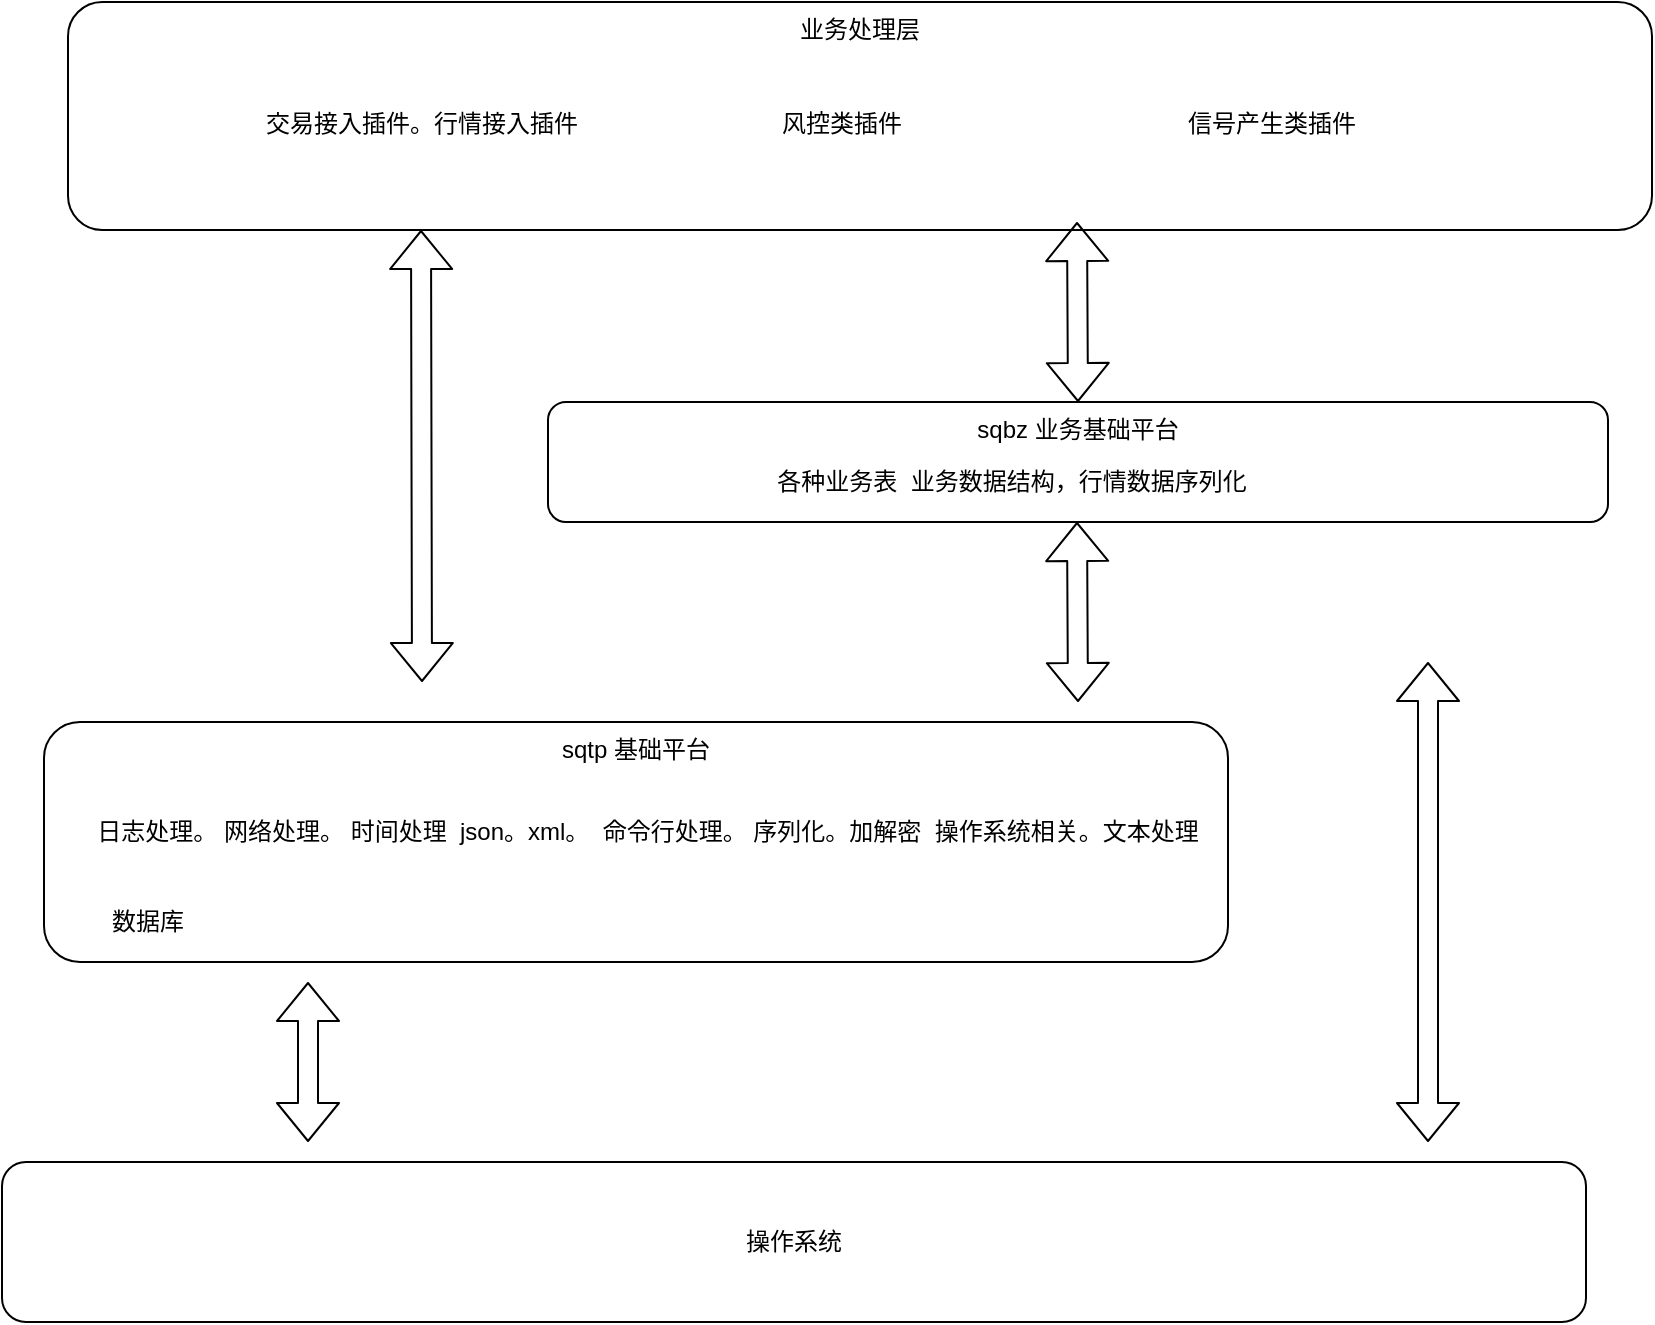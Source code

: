 <mxfile version="12.2.4" pages="3"><diagram id="7Nq6Tu6_vvszSTIqNM_b" name="结构图"><mxGraphModel dx="802" dy="525" grid="1" gridSize="10" guides="1" tooltips="1" connect="1" arrows="1" fold="1" page="1" pageScale="1" pageWidth="827" pageHeight="1169" math="0" shadow="0"><root><mxCell id="buID4wp8DtZt2juwBsIL-0"/><mxCell id="buID4wp8DtZt2juwBsIL-1" parent="buID4wp8DtZt2juwBsIL-0"/><mxCell id="I9YB4ZsYc3gGOS2i0dKD-0" value="sqtp 基础平台" style="rounded=1;whiteSpace=wrap;html=1;verticalAlign=top;" parent="buID4wp8DtZt2juwBsIL-1" vertex="1"><mxGeometry x="38" y="760" width="592" height="120" as="geometry"/></mxCell><mxCell id="I9YB4ZsYc3gGOS2i0dKD-1" value="操作系统" style="rounded=1;whiteSpace=wrap;html=1;" parent="buID4wp8DtZt2juwBsIL-1" vertex="1"><mxGeometry x="17" y="980" width="792" height="80" as="geometry"/></mxCell><mxCell id="I9YB4ZsYc3gGOS2i0dKD-2" value="sqbz 业务基础平台" style="rounded=1;whiteSpace=wrap;html=1;verticalAlign=top;" parent="buID4wp8DtZt2juwBsIL-1" vertex="1"><mxGeometry x="290" y="600" width="530" height="60" as="geometry"/></mxCell><mxCell id="I9YB4ZsYc3gGOS2i0dKD-3" value="业务处理层" style="rounded=1;whiteSpace=wrap;html=1;align=center;labelPosition=center;verticalLabelPosition=middle;verticalAlign=top;horizontal=1;" parent="buID4wp8DtZt2juwBsIL-1" vertex="1"><mxGeometry x="50" y="400" width="792" height="114" as="geometry"/></mxCell><mxCell id="I9YB4ZsYc3gGOS2i0dKD-6" value="日志处理。 网络处理。 时间处理&amp;nbsp; json。xml。&amp;nbsp; 命令行处理。 序列化。加解密&amp;nbsp; 操作系统相关。文本处理" style="text;html=1;strokeColor=none;fillColor=none;align=center;verticalAlign=middle;whiteSpace=wrap;rounded=0;" parent="buID4wp8DtZt2juwBsIL-1" vertex="1"><mxGeometry x="60" y="792.5" width="560" height="45" as="geometry"/></mxCell><mxCell id="I9YB4ZsYc3gGOS2i0dKD-8" value="数据库" style="text;html=1;strokeColor=none;fillColor=none;align=center;verticalAlign=middle;whiteSpace=wrap;rounded=0;" parent="buID4wp8DtZt2juwBsIL-1" vertex="1"><mxGeometry x="70" y="850" width="40" height="20" as="geometry"/></mxCell><mxCell id="I9YB4ZsYc3gGOS2i0dKD-10" value="各种业务表&amp;nbsp; 业务数据结构，行情数据序列化" style="text;html=1;strokeColor=none;fillColor=none;align=center;verticalAlign=middle;whiteSpace=wrap;rounded=0;" parent="buID4wp8DtZt2juwBsIL-1" vertex="1"><mxGeometry x="334" y="630" width="376" height="20" as="geometry"/></mxCell><mxCell id="I9YB4ZsYc3gGOS2i0dKD-11" value="交易接入插件。行情接入插件" style="text;html=1;strokeColor=none;fillColor=none;align=center;verticalAlign=middle;whiteSpace=wrap;rounded=0;" parent="buID4wp8DtZt2juwBsIL-1" vertex="1"><mxGeometry x="72" y="451" width="310" height="20" as="geometry"/></mxCell><mxCell id="I9YB4ZsYc3gGOS2i0dKD-14" value="风控类插件" style="text;html=1;strokeColor=none;fillColor=none;align=center;verticalAlign=middle;whiteSpace=wrap;rounded=0;" parent="buID4wp8DtZt2juwBsIL-1" vertex="1"><mxGeometry x="372" y="451" width="130" height="20" as="geometry"/></mxCell><mxCell id="I9YB4ZsYc3gGOS2i0dKD-15" value="信号产生类插件" style="text;html=1;strokeColor=none;fillColor=none;align=center;verticalAlign=middle;whiteSpace=wrap;rounded=0;" parent="buID4wp8DtZt2juwBsIL-1" vertex="1"><mxGeometry x="592" y="451" width="120" height="20" as="geometry"/></mxCell><mxCell id="tW6ji-CNo79guSRj65kI-0" value="" style="shape=flexArrow;endArrow=classic;startArrow=classic;html=1;" parent="buID4wp8DtZt2juwBsIL-1" edge="1"><mxGeometry width="50" height="50" relative="1" as="geometry"><mxPoint x="170" y="970" as="sourcePoint"/><mxPoint x="170" y="890" as="targetPoint"/></mxGeometry></mxCell><mxCell id="tW6ji-CNo79guSRj65kI-1" value="" style="shape=flexArrow;endArrow=classic;startArrow=classic;html=1;" parent="buID4wp8DtZt2juwBsIL-1" edge="1"><mxGeometry width="50" height="50" relative="1" as="geometry"><mxPoint x="730" y="970" as="sourcePoint"/><mxPoint x="730" y="730" as="targetPoint"/></mxGeometry></mxCell><mxCell id="tW6ji-CNo79guSRj65kI-2" value="" style="shape=flexArrow;endArrow=classic;startArrow=classic;html=1;" parent="buID4wp8DtZt2juwBsIL-1" edge="1"><mxGeometry width="50" height="50" relative="1" as="geometry"><mxPoint x="555" y="600" as="sourcePoint"/><mxPoint x="554.5" y="510" as="targetPoint"/></mxGeometry></mxCell><mxCell id="tW6ji-CNo79guSRj65kI-3" value="" style="shape=flexArrow;endArrow=classic;startArrow=classic;html=1;" parent="buID4wp8DtZt2juwBsIL-1" edge="1"><mxGeometry width="50" height="50" relative="1" as="geometry"><mxPoint x="227" y="740" as="sourcePoint"/><mxPoint x="226.5" y="514" as="targetPoint"/></mxGeometry></mxCell><mxCell id="tW6ji-CNo79guSRj65kI-4" value="" style="shape=flexArrow;endArrow=classic;startArrow=classic;html=1;" parent="buID4wp8DtZt2juwBsIL-1" edge="1"><mxGeometry width="50" height="50" relative="1" as="geometry"><mxPoint x="555" y="750" as="sourcePoint"/><mxPoint x="554.5" y="660" as="targetPoint"/></mxGeometry></mxCell></root></mxGraphModel></diagram><diagram id="qJk_y_3JL_rTk8iWMpA7" name="量化逻辑层设计"><mxGraphModel dx="802" dy="525" grid="1" gridSize="10" guides="1" tooltips="1" connect="1" arrows="1" fold="1" page="1" pageScale="1" pageWidth="827" pageHeight="1169" math="0" shadow="0"><root><mxCell id="0"/><mxCell id="1" parent="0"/><mxCell id="44JCByqjqIE_6FETcobd-29" style="rounded=0;orthogonalLoop=1;jettySize=auto;html=1;startArrow=classic;startFill=1;entryX=0.883;entryY=0.993;entryDx=0;entryDy=0;entryPerimeter=0;" parent="1" source="6" target="10" edge="1"><mxGeometry relative="1" as="geometry"><mxPoint x="710" y="300" as="targetPoint"/></mxGeometry></mxCell><mxCell id="6" value="行情接入类插件" style="rounded=1;whiteSpace=wrap;html=1;align=center;verticalAlign=top;" parent="1" vertex="1"><mxGeometry x="636" y="420" width="184" height="250" as="geometry"/></mxCell><mxCell id="2" value="交易接入类插件" style="rounded=1;whiteSpace=wrap;html=1;align=center;verticalAlign=top;" parent="1" vertex="1"><mxGeometry x="43" y="420" width="230" height="120" as="geometry"/></mxCell><mxCell id="3" value="CTP" style="rounded=0;whiteSpace=wrap;html=1;" parent="1" vertex="1"><mxGeometry x="73" y="480" width="60" height="20" as="geometry"/></mxCell><mxCell id="4" value="模拟撮合" style="rounded=0;whiteSpace=wrap;html=1;" parent="1" vertex="1"><mxGeometry x="173" y="480" width="70" height="20" as="geometry"/></mxCell><mxCell id="5" value="CTP" style="rounded=0;whiteSpace=wrap;html=1;align=center;" parent="1" vertex="1"><mxGeometry x="660" y="468.5" width="70" height="30" as="geometry"/></mxCell><mxCell id="9" value="行情播放器" style="rounded=0;whiteSpace=wrap;html=1;align=center;" parent="1" vertex="1"><mxGeometry x="743" y="470" width="70" height="30" as="geometry"/></mxCell><mxCell id="10" value="c 接口框架" style="rounded=1;whiteSpace=wrap;html=1;align=center;verticalAlign=top;" parent="1" vertex="1"><mxGeometry x="53" y="97.5" width="760" height="205" as="geometry"/></mxCell><mxCell id="44JCByqjqIE_6FETcobd-28" style="edgeStyle=orthogonalEdgeStyle;rounded=0;orthogonalLoop=1;jettySize=auto;html=1;startArrow=classic;startFill=1;" parent="1" source="11" edge="1"><mxGeometry relative="1" as="geometry"><mxPoint x="433" y="300" as="targetPoint"/></mxGeometry></mxCell><mxCell id="11" value="业务类插件" style="rounded=1;whiteSpace=wrap;html=1;align=center;verticalAlign=top;" parent="1" vertex="1"><mxGeometry x="282" y="420" width="302" height="250" as="geometry"/></mxCell><mxCell id="14" value="行情录制" style="rounded=0;whiteSpace=wrap;html=1;align=center;" parent="1" vertex="1"><mxGeometry x="288" y="446.5" width="90" height="37" as="geometry"/></mxCell><mxCell id="15" value="参数计算" style="rounded=0;whiteSpace=wrap;html=1;align=center;" parent="1" vertex="1"><mxGeometry x="393" y="447.5" width="70" height="35" as="geometry"/></mxCell><mxCell id="16" value="交易信号" style="rounded=0;whiteSpace=wrap;html=1;align=center;" parent="1" vertex="1"><mxGeometry x="288" y="495" width="70" height="35" as="geometry"/></mxCell><mxCell id="17" value="风险控制" style="rounded=0;whiteSpace=wrap;html=1;align=center;" parent="1" vertex="1"><mxGeometry x="493" y="447.5" width="70" height="35" as="geometry"/></mxCell><mxCell id="19" value="c++ 框架" style="rounded=1;whiteSpace=wrap;html=1;align=center;" parent="1" vertex="1"><mxGeometry x="110" y="20" width="120" height="60" as="geometry"/></mxCell><mxCell id="20" value="python&amp;nbsp; 框架" style="rounded=1;whiteSpace=wrap;html=1;align=center;" parent="1" vertex="1"><mxGeometry x="570" y="30" width="120" height="60" as="geometry"/></mxCell><mxCell id="21" value="订单表" style="rounded=1;whiteSpace=wrap;html=1;align=center;" parent="1" vertex="1"><mxGeometry x="90.5" y="170" width="85" height="30" as="geometry"/></mxCell><mxCell id="22" value="行情表" style="rounded=1;whiteSpace=wrap;html=1;align=center;" parent="1" vertex="1"><mxGeometry x="208" y="170" width="85" height="30" as="geometry"/></mxCell><mxCell id="23" value="成交表" style="rounded=1;whiteSpace=wrap;html=1;align=center;" parent="1" vertex="1"><mxGeometry x="305" y="230" width="85" height="30" as="geometry"/></mxCell><mxCell id="24" value="持仓表" style="rounded=1;whiteSpace=wrap;html=1;align=center;" parent="1" vertex="1"><mxGeometry x="90.5" y="230" width="85" height="30" as="geometry"/></mxCell><mxCell id="25" value="持仓明细表" style="rounded=1;whiteSpace=wrap;html=1;align=center;" parent="1" vertex="1"><mxGeometry x="203" y="230" width="85" height="30" as="geometry"/></mxCell><mxCell id="26" style="edgeStyle=orthogonalEdgeStyle;rounded=0;orthogonalLoop=1;jettySize=auto;html=1;exitX=0.5;exitY=1;exitDx=0;exitDy=0;" parent="1" source="20" target="20" edge="1"><mxGeometry relative="1" as="geometry"/></mxCell><mxCell id="44JCByqjqIE_6FETcobd-27" value="" style="endArrow=classic;startArrow=classic;html=1;exitX=0.5;exitY=0;exitDx=0;exitDy=0;" parent="1" source="2" edge="1"><mxGeometry width="50" height="50" relative="1" as="geometry"><mxPoint x="120" y="360" as="sourcePoint"/><mxPoint x="160" y="300" as="targetPoint"/></mxGeometry></mxCell><mxCell id="44JCByqjqIE_6FETcobd-30" value="行情转发" style="rounded=0;whiteSpace=wrap;html=1;align=center;" parent="1" vertex="1"><mxGeometry x="390" y="500" width="90" height="30" as="geometry"/></mxCell><mxCell id="s74R-SIY9m3g49mx9RVv-26" value="特征值计算" style="rounded=0;whiteSpace=wrap;html=1;align=center;" parent="1" vertex="1"><mxGeometry x="493" y="495" width="70" height="35" as="geometry"/></mxCell><mxCell id="s74R-SIY9m3g49mx9RVv-30" value="其他平台" style="rounded=0;whiteSpace=wrap;html=1;align=center;" parent="1" vertex="1"><mxGeometry x="660" y="525" width="70" height="30" as="geometry"/></mxCell><mxCell id="LhP9HDpsFfhXm2mv4dZD-26" value="插件管理" style="rounded=1;whiteSpace=wrap;html=1;align=center;" parent="1" vertex="1"><mxGeometry x="493" y="230" width="85" height="30" as="geometry"/></mxCell><mxCell id="u_0luBOE0PvIdJ-M9v2P-27" value="交易接口" style="rounded=1;whiteSpace=wrap;html=1;" parent="1" vertex="1"><mxGeometry x="480" y="100" width="120" height="30" as="geometry"/></mxCell><mxCell id="u_0luBOE0PvIdJ-M9v2P-28" value="行情接口" style="rounded=1;whiteSpace=wrap;html=1;" parent="1" vertex="1"><mxGeometry x="650" y="110" width="120" height="30" as="geometry"/></mxCell><mxCell id="u_0luBOE0PvIdJ-M9v2P-29" value="" style="rounded=1;whiteSpace=wrap;html=1;fillColor=none;" parent="1" vertex="1"><mxGeometry x="73" y="140" width="347" height="141" as="geometry"/></mxCell><mxCell id="u_0luBOE0PvIdJ-M9v2P-30" value="查询接口" style="rounded=1;whiteSpace=wrap;html=1;" parent="1" vertex="1"><mxGeometry x="143" y="106" width="120" height="30" as="geometry"/></mxCell></root></mxGraphModel></diagram><diagram id="5cId251DqzHiRn5sRewL" name="交易系统逻辑层设计"><mxGraphModel dx="802" dy="525" grid="1" gridSize="10" guides="1" tooltips="1" connect="1" arrows="1" fold="1" page="1" pageScale="1" pageWidth="827" pageHeight="1169" math="0" shadow="0"><root><mxCell id="divUHbo4F3yaB_3w32B8-0"/><mxCell id="divUHbo4F3yaB_3w32B8-1" parent="divUHbo4F3yaB_3w32B8-0"/></root></mxGraphModel></diagram></mxfile>